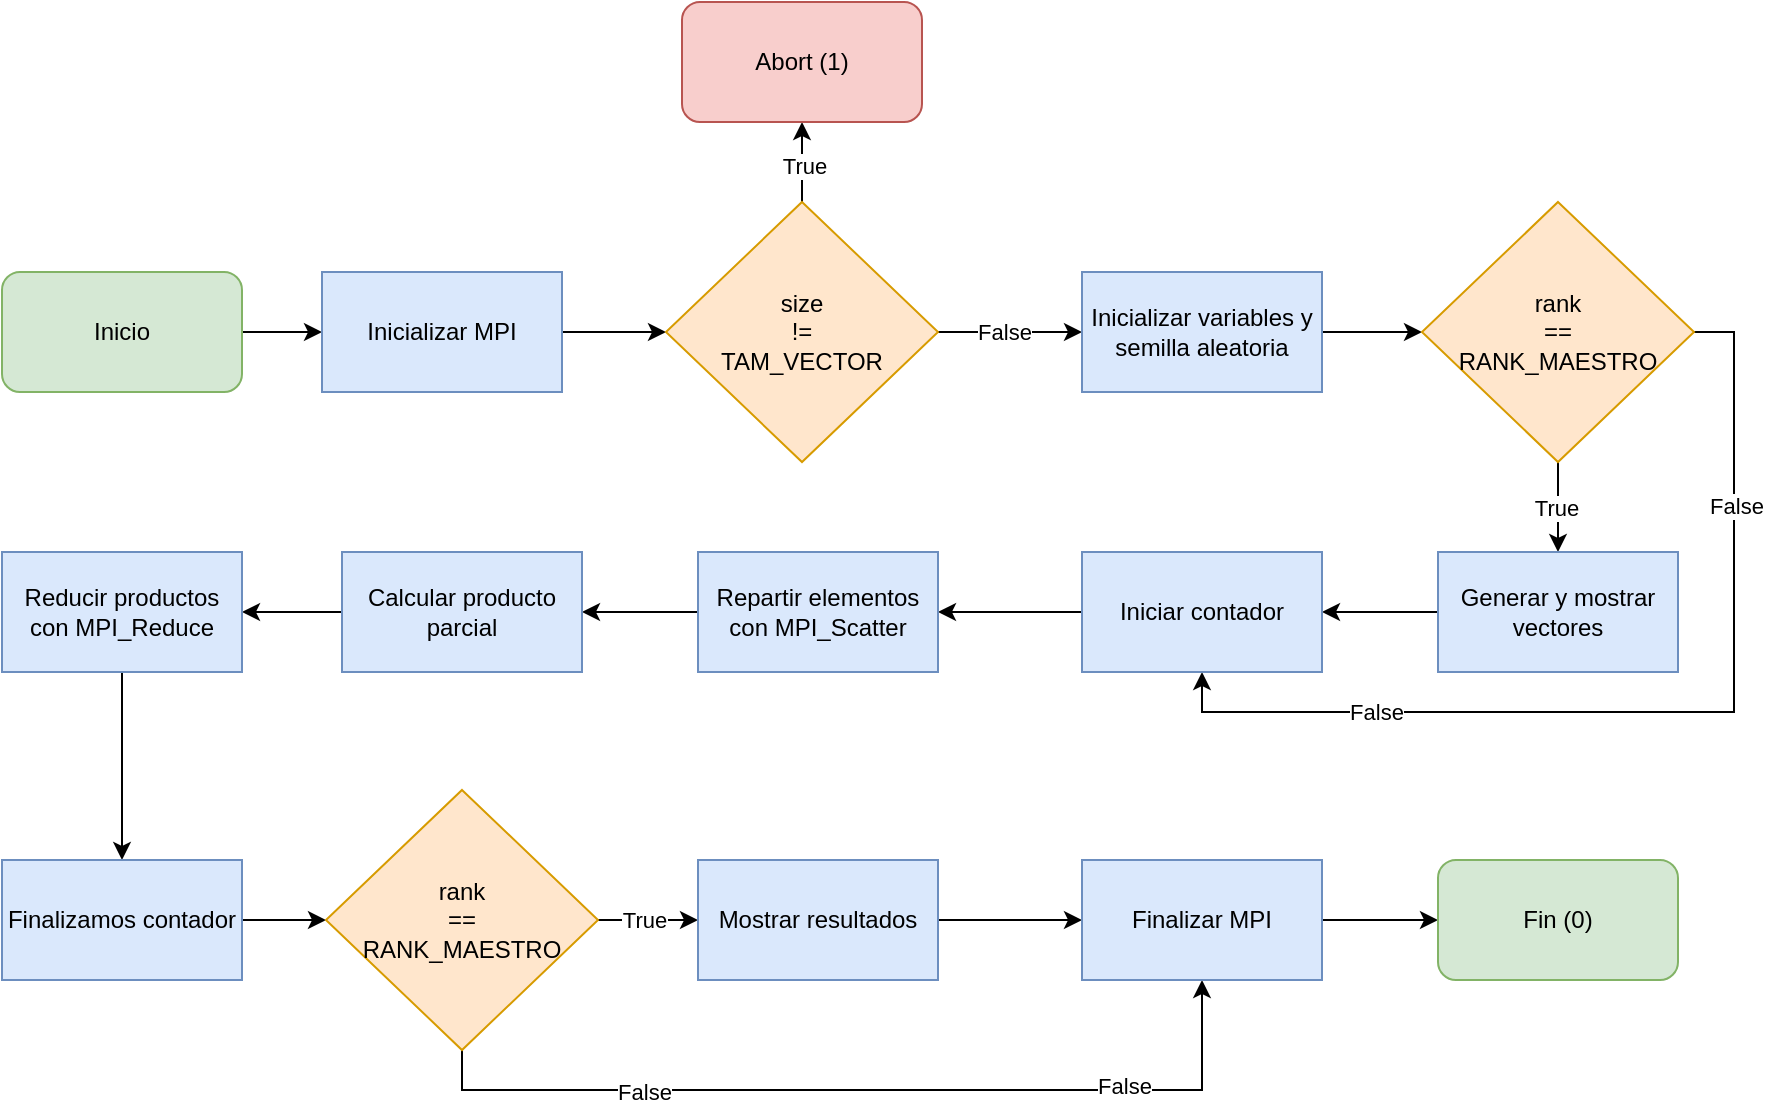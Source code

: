 <mxfile version="22.0.3" type="device">
  <diagram name="Página-1" id="v7Ze62m5XfwnwWgOgzUf">
    <mxGraphModel dx="915" dy="683" grid="1" gridSize="10" guides="1" tooltips="1" connect="1" arrows="1" fold="1" page="1" pageScale="1" pageWidth="827" pageHeight="1169" math="0" shadow="0">
      <root>
        <mxCell id="0" />
        <mxCell id="1" parent="0" />
        <mxCell id="Y9txAOFg5DvbGedMJ1lN-3" value="" style="edgeStyle=orthogonalEdgeStyle;rounded=0;orthogonalLoop=1;jettySize=auto;html=1;" edge="1" parent="1" source="Y9txAOFg5DvbGedMJ1lN-1" target="Y9txAOFg5DvbGedMJ1lN-2">
          <mxGeometry relative="1" as="geometry" />
        </mxCell>
        <mxCell id="Y9txAOFg5DvbGedMJ1lN-1" value="Inicio" style="rounded=1;whiteSpace=wrap;html=1;fillColor=#d5e8d4;strokeColor=#82b366;" vertex="1" parent="1">
          <mxGeometry x="40" y="165" width="120" height="60" as="geometry" />
        </mxCell>
        <mxCell id="Y9txAOFg5DvbGedMJ1lN-6" value="" style="edgeStyle=orthogonalEdgeStyle;rounded=0;orthogonalLoop=1;jettySize=auto;html=1;" edge="1" parent="1" source="Y9txAOFg5DvbGedMJ1lN-2" target="Y9txAOFg5DvbGedMJ1lN-5">
          <mxGeometry relative="1" as="geometry" />
        </mxCell>
        <mxCell id="Y9txAOFg5DvbGedMJ1lN-2" value="Inicializar MPI" style="rounded=0;whiteSpace=wrap;html=1;fillColor=#dae8fc;strokeColor=#6c8ebf;" vertex="1" parent="1">
          <mxGeometry x="200" y="165" width="120" height="60" as="geometry" />
        </mxCell>
        <mxCell id="Y9txAOFg5DvbGedMJ1lN-8" value="" style="edgeStyle=orthogonalEdgeStyle;rounded=0;orthogonalLoop=1;jettySize=auto;html=1;" edge="1" parent="1" source="Y9txAOFg5DvbGedMJ1lN-5" target="Y9txAOFg5DvbGedMJ1lN-7">
          <mxGeometry relative="1" as="geometry" />
        </mxCell>
        <mxCell id="Y9txAOFg5DvbGedMJ1lN-26" value="True" style="edgeLabel;html=1;align=center;verticalAlign=middle;resizable=0;points=[];" vertex="1" connectable="0" parent="Y9txAOFg5DvbGedMJ1lN-8">
          <mxGeometry x="-0.08" y="-1" relative="1" as="geometry">
            <mxPoint as="offset" />
          </mxGeometry>
        </mxCell>
        <mxCell id="Y9txAOFg5DvbGedMJ1lN-10" value="" style="edgeStyle=orthogonalEdgeStyle;rounded=0;orthogonalLoop=1;jettySize=auto;html=1;entryX=0;entryY=0.5;entryDx=0;entryDy=0;" edge="1" parent="1" source="Y9txAOFg5DvbGedMJ1lN-5" target="Y9txAOFg5DvbGedMJ1lN-15">
          <mxGeometry relative="1" as="geometry">
            <mxPoint x="580" y="195" as="targetPoint" />
          </mxGeometry>
        </mxCell>
        <mxCell id="Y9txAOFg5DvbGedMJ1lN-25" value="False" style="edgeLabel;html=1;align=center;verticalAlign=middle;resizable=0;points=[];" vertex="1" connectable="0" parent="Y9txAOFg5DvbGedMJ1lN-10">
          <mxGeometry x="-0.319" y="1" relative="1" as="geometry">
            <mxPoint x="8" y="1" as="offset" />
          </mxGeometry>
        </mxCell>
        <mxCell id="Y9txAOFg5DvbGedMJ1lN-5" value="size&lt;br&gt;!=&lt;br&gt;TAM_VECTOR" style="rhombus;whiteSpace=wrap;html=1;fillColor=#ffe6cc;strokeColor=#d79b00;" vertex="1" parent="1">
          <mxGeometry x="372" y="130" width="136" height="130" as="geometry" />
        </mxCell>
        <mxCell id="Y9txAOFg5DvbGedMJ1lN-7" value="Abort (1)" style="rounded=1;whiteSpace=wrap;html=1;fillColor=#f8cecc;strokeColor=#b85450;" vertex="1" parent="1">
          <mxGeometry x="380" y="30" width="120" height="60" as="geometry" />
        </mxCell>
        <mxCell id="Y9txAOFg5DvbGedMJ1lN-13" value="" style="edgeStyle=orthogonalEdgeStyle;rounded=0;orthogonalLoop=1;jettySize=auto;html=1;exitX=1;exitY=0.5;exitDx=0;exitDy=0;entryX=0;entryY=0.5;entryDx=0;entryDy=0;" edge="1" parent="1" source="Y9txAOFg5DvbGedMJ1lN-15" target="Y9txAOFg5DvbGedMJ1lN-12">
          <mxGeometry relative="1" as="geometry">
            <mxPoint x="640" y="225" as="sourcePoint" />
          </mxGeometry>
        </mxCell>
        <mxCell id="Y9txAOFg5DvbGedMJ1lN-17" value="" style="edgeStyle=orthogonalEdgeStyle;rounded=0;orthogonalLoop=1;jettySize=auto;html=1;exitX=0.5;exitY=1;exitDx=0;exitDy=0;" edge="1" parent="1" source="Y9txAOFg5DvbGedMJ1lN-12" target="Y9txAOFg5DvbGedMJ1lN-14">
          <mxGeometry relative="1" as="geometry" />
        </mxCell>
        <mxCell id="Y9txAOFg5DvbGedMJ1lN-24" value="True" style="edgeLabel;html=1;align=center;verticalAlign=middle;resizable=0;points=[];" vertex="1" connectable="0" parent="Y9txAOFg5DvbGedMJ1lN-17">
          <mxGeometry x="-0.042" y="-1" relative="1" as="geometry">
            <mxPoint y="1" as="offset" />
          </mxGeometry>
        </mxCell>
        <mxCell id="Y9txAOFg5DvbGedMJ1lN-50" style="edgeStyle=orthogonalEdgeStyle;rounded=0;orthogonalLoop=1;jettySize=auto;html=1;entryX=0.5;entryY=1;entryDx=0;entryDy=0;exitX=1;exitY=0.5;exitDx=0;exitDy=0;" edge="1" parent="1" source="Y9txAOFg5DvbGedMJ1lN-12" target="Y9txAOFg5DvbGedMJ1lN-18">
          <mxGeometry relative="1" as="geometry" />
        </mxCell>
        <mxCell id="Y9txAOFg5DvbGedMJ1lN-51" value="False" style="edgeLabel;html=1;align=center;verticalAlign=middle;resizable=0;points=[];" vertex="1" connectable="0" parent="Y9txAOFg5DvbGedMJ1lN-50">
          <mxGeometry x="-0.569" y="1" relative="1" as="geometry">
            <mxPoint as="offset" />
          </mxGeometry>
        </mxCell>
        <mxCell id="Y9txAOFg5DvbGedMJ1lN-52" value="False" style="edgeLabel;html=1;align=center;verticalAlign=middle;resizable=0;points=[];" vertex="1" connectable="0" parent="Y9txAOFg5DvbGedMJ1lN-50">
          <mxGeometry x="0.57" relative="1" as="geometry">
            <mxPoint as="offset" />
          </mxGeometry>
        </mxCell>
        <mxCell id="Y9txAOFg5DvbGedMJ1lN-12" value="rank&lt;br&gt;==&lt;br&gt;RANK_MAESTRO" style="rhombus;whiteSpace=wrap;html=1;fillColor=#ffe6cc;strokeColor=#d79b00;" vertex="1" parent="1">
          <mxGeometry x="750" y="130" width="136" height="130" as="geometry" />
        </mxCell>
        <mxCell id="Y9txAOFg5DvbGedMJ1lN-21" value="" style="edgeStyle=orthogonalEdgeStyle;rounded=0;orthogonalLoop=1;jettySize=auto;html=1;" edge="1" parent="1" source="Y9txAOFg5DvbGedMJ1lN-14" target="Y9txAOFg5DvbGedMJ1lN-18">
          <mxGeometry relative="1" as="geometry" />
        </mxCell>
        <mxCell id="Y9txAOFg5DvbGedMJ1lN-14" value="Generar y mostrar vectores" style="rounded=0;whiteSpace=wrap;html=1;fillColor=#dae8fc;strokeColor=#6c8ebf;" vertex="1" parent="1">
          <mxGeometry x="758" y="305" width="120" height="60" as="geometry" />
        </mxCell>
        <mxCell id="Y9txAOFg5DvbGedMJ1lN-15" value="Inicializar variables y semilla aleatoria" style="rounded=0;whiteSpace=wrap;html=1;fillColor=#dae8fc;strokeColor=#6c8ebf;" vertex="1" parent="1">
          <mxGeometry x="580" y="165" width="120" height="60" as="geometry" />
        </mxCell>
        <mxCell id="Y9txAOFg5DvbGedMJ1lN-22" value="" style="edgeStyle=orthogonalEdgeStyle;rounded=0;orthogonalLoop=1;jettySize=auto;html=1;" edge="1" parent="1" source="Y9txAOFg5DvbGedMJ1lN-18" target="Y9txAOFg5DvbGedMJ1lN-19">
          <mxGeometry relative="1" as="geometry" />
        </mxCell>
        <mxCell id="Y9txAOFg5DvbGedMJ1lN-18" value="Iniciar contador" style="rounded=0;whiteSpace=wrap;html=1;fillColor=#dae8fc;strokeColor=#6c8ebf;" vertex="1" parent="1">
          <mxGeometry x="580" y="305" width="120" height="60" as="geometry" />
        </mxCell>
        <mxCell id="Y9txAOFg5DvbGedMJ1lN-23" value="" style="edgeStyle=orthogonalEdgeStyle;rounded=0;orthogonalLoop=1;jettySize=auto;html=1;" edge="1" parent="1" source="Y9txAOFg5DvbGedMJ1lN-19" target="Y9txAOFg5DvbGedMJ1lN-20">
          <mxGeometry relative="1" as="geometry" />
        </mxCell>
        <mxCell id="Y9txAOFg5DvbGedMJ1lN-19" value="Repartir elementos con MPI_Scatter" style="rounded=0;whiteSpace=wrap;html=1;fillColor=#dae8fc;strokeColor=#6c8ebf;" vertex="1" parent="1">
          <mxGeometry x="388" y="305" width="120" height="60" as="geometry" />
        </mxCell>
        <mxCell id="Y9txAOFg5DvbGedMJ1lN-29" value="" style="edgeStyle=orthogonalEdgeStyle;rounded=0;orthogonalLoop=1;jettySize=auto;html=1;" edge="1" parent="1" source="Y9txAOFg5DvbGedMJ1lN-20" target="Y9txAOFg5DvbGedMJ1lN-28">
          <mxGeometry relative="1" as="geometry" />
        </mxCell>
        <mxCell id="Y9txAOFg5DvbGedMJ1lN-20" value="Calcular producto parcial" style="rounded=0;whiteSpace=wrap;html=1;fillColor=#dae8fc;strokeColor=#6c8ebf;" vertex="1" parent="1">
          <mxGeometry x="210" y="305" width="120" height="60" as="geometry" />
        </mxCell>
        <mxCell id="Y9txAOFg5DvbGedMJ1lN-31" value="" style="edgeStyle=orthogonalEdgeStyle;rounded=0;orthogonalLoop=1;jettySize=auto;html=1;exitX=0.5;exitY=1;exitDx=0;exitDy=0;" edge="1" parent="1" source="Y9txAOFg5DvbGedMJ1lN-28" target="Y9txAOFg5DvbGedMJ1lN-30">
          <mxGeometry relative="1" as="geometry" />
        </mxCell>
        <mxCell id="Y9txAOFg5DvbGedMJ1lN-28" value="Reducir productos con MPI_Reduce" style="rounded=0;whiteSpace=wrap;html=1;fillColor=#dae8fc;strokeColor=#6c8ebf;" vertex="1" parent="1">
          <mxGeometry x="40" y="305" width="120" height="60" as="geometry" />
        </mxCell>
        <mxCell id="Y9txAOFg5DvbGedMJ1lN-34" value="" style="edgeStyle=orthogonalEdgeStyle;rounded=0;orthogonalLoop=1;jettySize=auto;html=1;" edge="1" parent="1" source="Y9txAOFg5DvbGedMJ1lN-30" target="Y9txAOFg5DvbGedMJ1lN-33">
          <mxGeometry relative="1" as="geometry" />
        </mxCell>
        <mxCell id="Y9txAOFg5DvbGedMJ1lN-30" value="Finalizamos contador" style="rounded=0;whiteSpace=wrap;html=1;fillColor=#dae8fc;strokeColor=#6c8ebf;" vertex="1" parent="1">
          <mxGeometry x="40" y="459" width="120" height="60" as="geometry" />
        </mxCell>
        <mxCell id="Y9txAOFg5DvbGedMJ1lN-36" value="" style="edgeStyle=orthogonalEdgeStyle;rounded=0;orthogonalLoop=1;jettySize=auto;html=1;" edge="1" parent="1" source="Y9txAOFg5DvbGedMJ1lN-33" target="Y9txAOFg5DvbGedMJ1lN-35">
          <mxGeometry relative="1" as="geometry" />
        </mxCell>
        <mxCell id="Y9txAOFg5DvbGedMJ1lN-44" value="True" style="edgeLabel;html=1;align=center;verticalAlign=middle;resizable=0;points=[];" vertex="1" connectable="0" parent="Y9txAOFg5DvbGedMJ1lN-36">
          <mxGeometry x="-0.467" y="-1" relative="1" as="geometry">
            <mxPoint x="9" y="-1" as="offset" />
          </mxGeometry>
        </mxCell>
        <mxCell id="Y9txAOFg5DvbGedMJ1lN-41" style="edgeStyle=orthogonalEdgeStyle;rounded=0;orthogonalLoop=1;jettySize=auto;html=1;entryX=0.5;entryY=1;entryDx=0;entryDy=0;exitX=0.5;exitY=1;exitDx=0;exitDy=0;" edge="1" parent="1" source="Y9txAOFg5DvbGedMJ1lN-33" target="Y9txAOFg5DvbGedMJ1lN-37">
          <mxGeometry relative="1" as="geometry" />
        </mxCell>
        <mxCell id="Y9txAOFg5DvbGedMJ1lN-45" value="False" style="edgeLabel;html=1;align=center;verticalAlign=middle;resizable=0;points=[];" vertex="1" connectable="0" parent="Y9txAOFg5DvbGedMJ1lN-41">
          <mxGeometry x="-0.625" y="-1" relative="1" as="geometry">
            <mxPoint x="27" as="offset" />
          </mxGeometry>
        </mxCell>
        <mxCell id="Y9txAOFg5DvbGedMJ1lN-46" value="False" style="edgeLabel;html=1;align=center;verticalAlign=middle;resizable=0;points=[];" vertex="1" connectable="0" parent="Y9txAOFg5DvbGedMJ1lN-41">
          <mxGeometry x="0.544" y="2" relative="1" as="geometry">
            <mxPoint x="7" as="offset" />
          </mxGeometry>
        </mxCell>
        <mxCell id="Y9txAOFg5DvbGedMJ1lN-33" value="rank&lt;br&gt;==&lt;br&gt;RANK_MAESTRO" style="rhombus;whiteSpace=wrap;html=1;fillColor=#ffe6cc;strokeColor=#d79b00;" vertex="1" parent="1">
          <mxGeometry x="202" y="424" width="136" height="130" as="geometry" />
        </mxCell>
        <mxCell id="Y9txAOFg5DvbGedMJ1lN-39" value="" style="edgeStyle=orthogonalEdgeStyle;rounded=0;orthogonalLoop=1;jettySize=auto;html=1;" edge="1" parent="1" source="Y9txAOFg5DvbGedMJ1lN-35" target="Y9txAOFg5DvbGedMJ1lN-37">
          <mxGeometry relative="1" as="geometry" />
        </mxCell>
        <mxCell id="Y9txAOFg5DvbGedMJ1lN-35" value="Mostrar resultados" style="rounded=0;whiteSpace=wrap;html=1;fillColor=#dae8fc;strokeColor=#6c8ebf;" vertex="1" parent="1">
          <mxGeometry x="388" y="459" width="120" height="60" as="geometry" />
        </mxCell>
        <mxCell id="Y9txAOFg5DvbGedMJ1lN-49" value="" style="edgeStyle=orthogonalEdgeStyle;rounded=0;orthogonalLoop=1;jettySize=auto;html=1;" edge="1" parent="1" source="Y9txAOFg5DvbGedMJ1lN-37" target="Y9txAOFg5DvbGedMJ1lN-47">
          <mxGeometry relative="1" as="geometry" />
        </mxCell>
        <mxCell id="Y9txAOFg5DvbGedMJ1lN-37" value="Finalizar MPI" style="rounded=0;whiteSpace=wrap;html=1;fillColor=#dae8fc;strokeColor=#6c8ebf;" vertex="1" parent="1">
          <mxGeometry x="580" y="459" width="120" height="60" as="geometry" />
        </mxCell>
        <mxCell id="Y9txAOFg5DvbGedMJ1lN-47" value="Fin (0)" style="rounded=1;whiteSpace=wrap;html=1;fillColor=#d5e8d4;strokeColor=#82b366;" vertex="1" parent="1">
          <mxGeometry x="758" y="459" width="120" height="60" as="geometry" />
        </mxCell>
      </root>
    </mxGraphModel>
  </diagram>
</mxfile>
